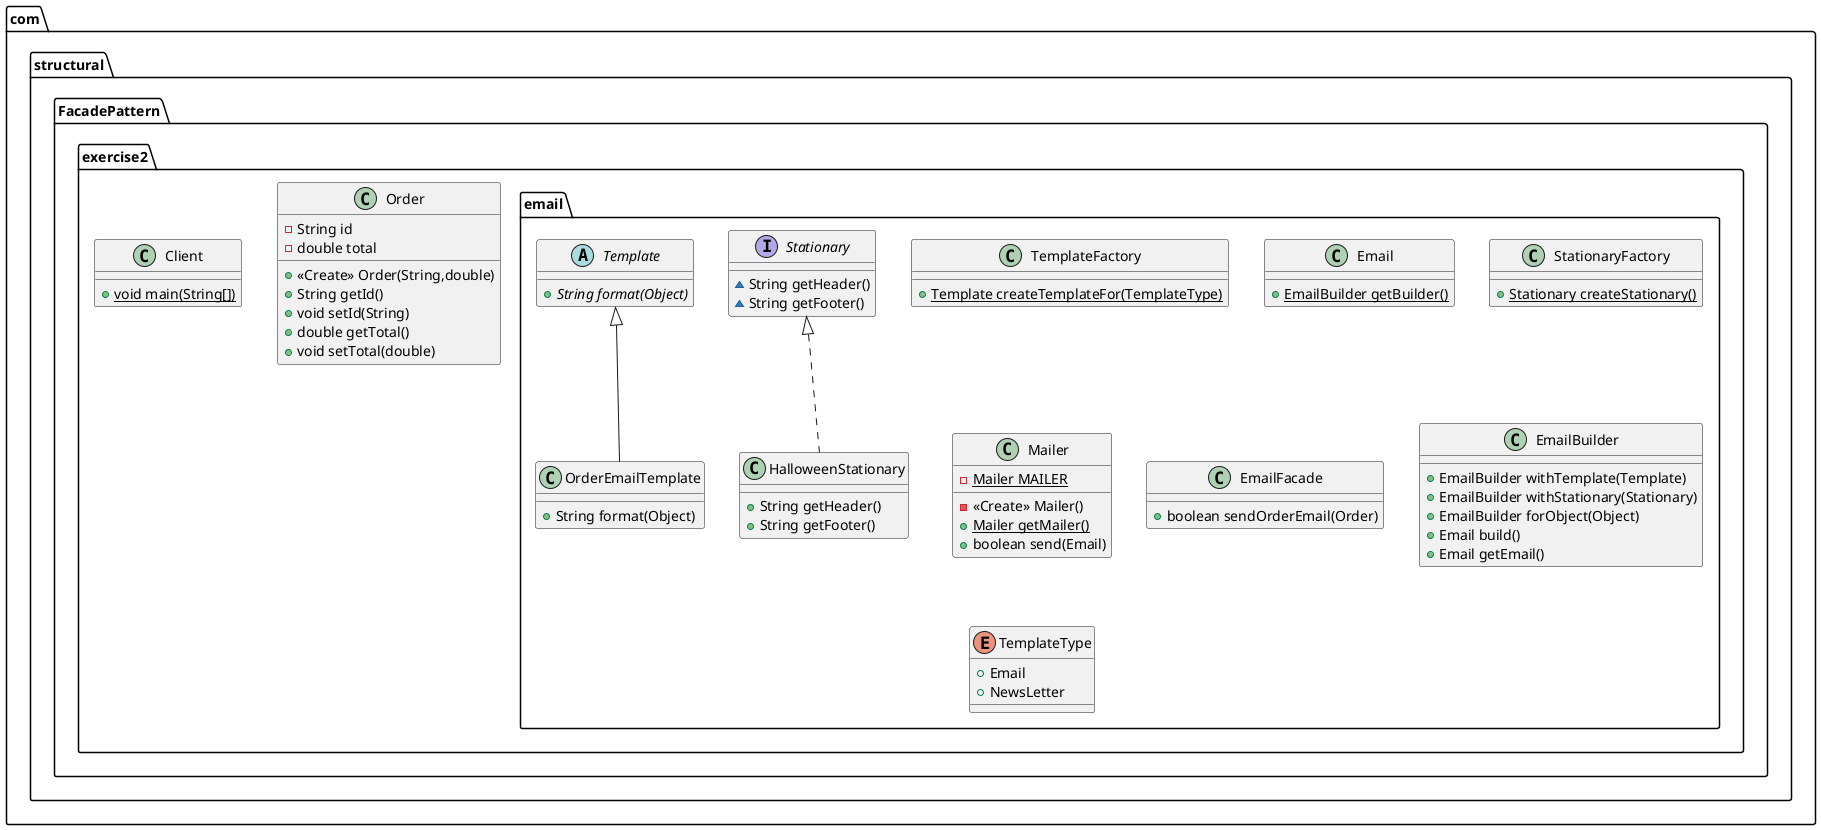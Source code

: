 @startuml
class com.structural.FacadePattern.exercise2.email.TemplateFactory {
+ {static} Template createTemplateFor(TemplateType)
}
interface com.structural.FacadePattern.exercise2.email.Stationary {
~ String getHeader()
~ String getFooter()
}
abstract class com.structural.FacadePattern.exercise2.email.Template {
+ {abstract}String format(Object)
}
class com.structural.FacadePattern.exercise2.Order {
- String id
- double total
+ <<Create>> Order(String,double)
+ String getId()
+ void setId(String)
+ double getTotal()
+ void setTotal(double)
}
class com.structural.FacadePattern.exercise2.email.Email {
+ {static} EmailBuilder getBuilder()
}
class com.structural.FacadePattern.exercise2.email.StationaryFactory {
+ {static} Stationary createStationary()
}
class com.structural.FacadePattern.exercise2.Client {
+ {static} void main(String[])
}
class com.structural.FacadePattern.exercise2.email.Mailer {
- {static} Mailer MAILER
- <<Create>> Mailer()
+ {static} Mailer getMailer()
+ boolean send(Email)
}
class com.structural.FacadePattern.exercise2.email.OrderEmailTemplate {
+ String format(Object)
}
class com.structural.FacadePattern.exercise2.email.EmailFacade {
+ boolean sendOrderEmail(Order)
}
class com.structural.FacadePattern.exercise2.email.EmailBuilder {
+ EmailBuilder withTemplate(Template)
+ EmailBuilder withStationary(Stationary)
+ EmailBuilder forObject(Object)
+ Email build()
+ Email getEmail()
}
enum com.structural.FacadePattern.exercise2.email.TemplateType {
+  Email
+  NewsLetter
}
class com.structural.FacadePattern.exercise2.email.HalloweenStationary {
+ String getHeader()
+ String getFooter()
}


com.structural.FacadePattern.exercise2.email.Template <|-- com.structural.FacadePattern.exercise2.email.OrderEmailTemplate
com.structural.FacadePattern.exercise2.email.Stationary <|.. com.structural.FacadePattern.exercise2.email.HalloweenStationary
@enduml